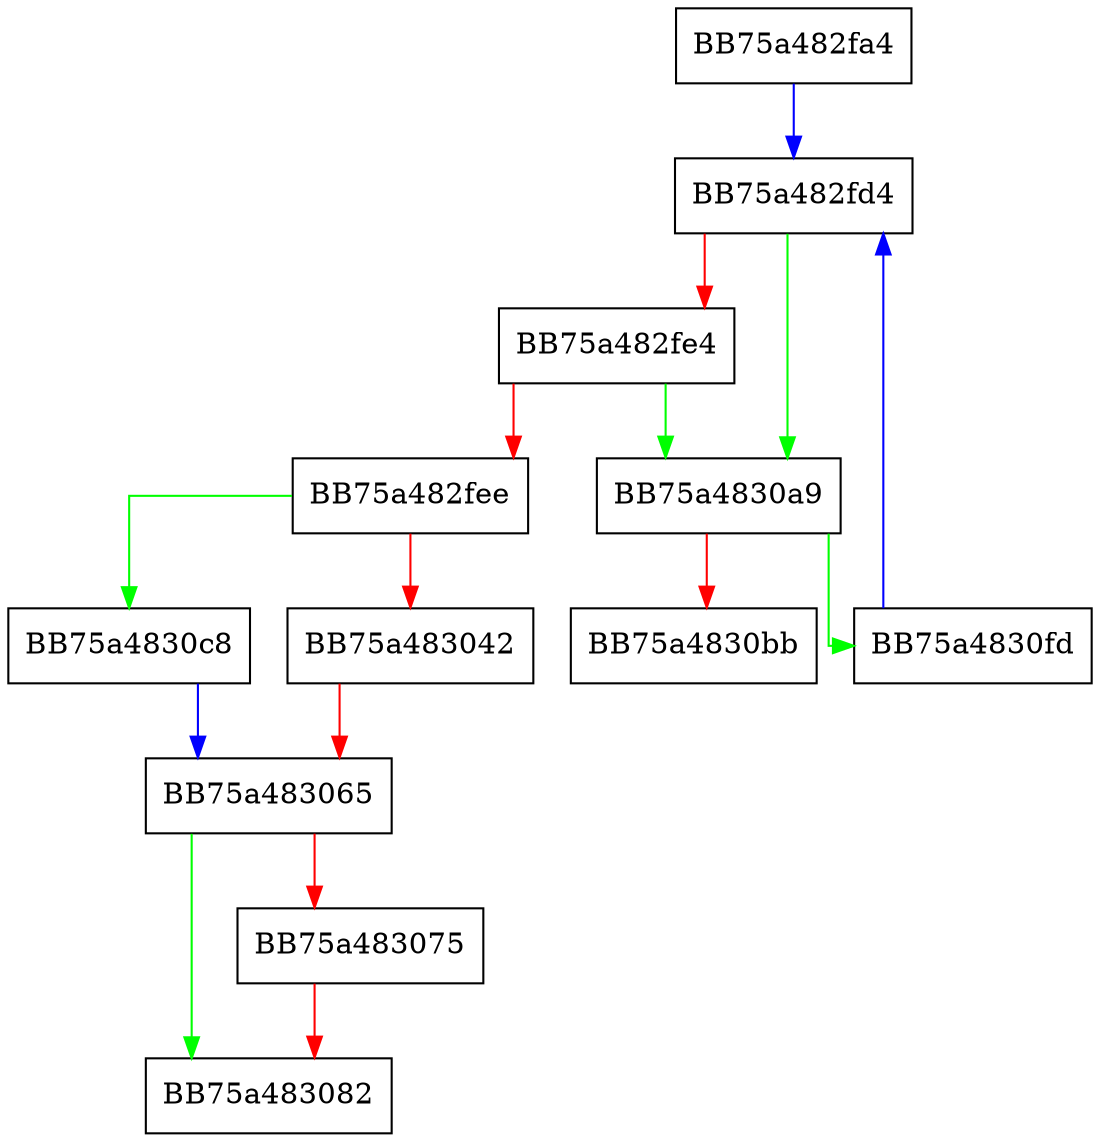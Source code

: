 digraph _Growmap {
  node [shape="box"];
  graph [splines=ortho];
  BB75a482fa4 -> BB75a482fd4 [color="blue"];
  BB75a482fd4 -> BB75a4830a9 [color="green"];
  BB75a482fd4 -> BB75a482fe4 [color="red"];
  BB75a482fe4 -> BB75a4830a9 [color="green"];
  BB75a482fe4 -> BB75a482fee [color="red"];
  BB75a482fee -> BB75a4830c8 [color="green"];
  BB75a482fee -> BB75a483042 [color="red"];
  BB75a483042 -> BB75a483065 [color="red"];
  BB75a483065 -> BB75a483082 [color="green"];
  BB75a483065 -> BB75a483075 [color="red"];
  BB75a483075 -> BB75a483082 [color="red"];
  BB75a4830a9 -> BB75a4830fd [color="green"];
  BB75a4830a9 -> BB75a4830bb [color="red"];
  BB75a4830c8 -> BB75a483065 [color="blue"];
  BB75a4830fd -> BB75a482fd4 [color="blue"];
}